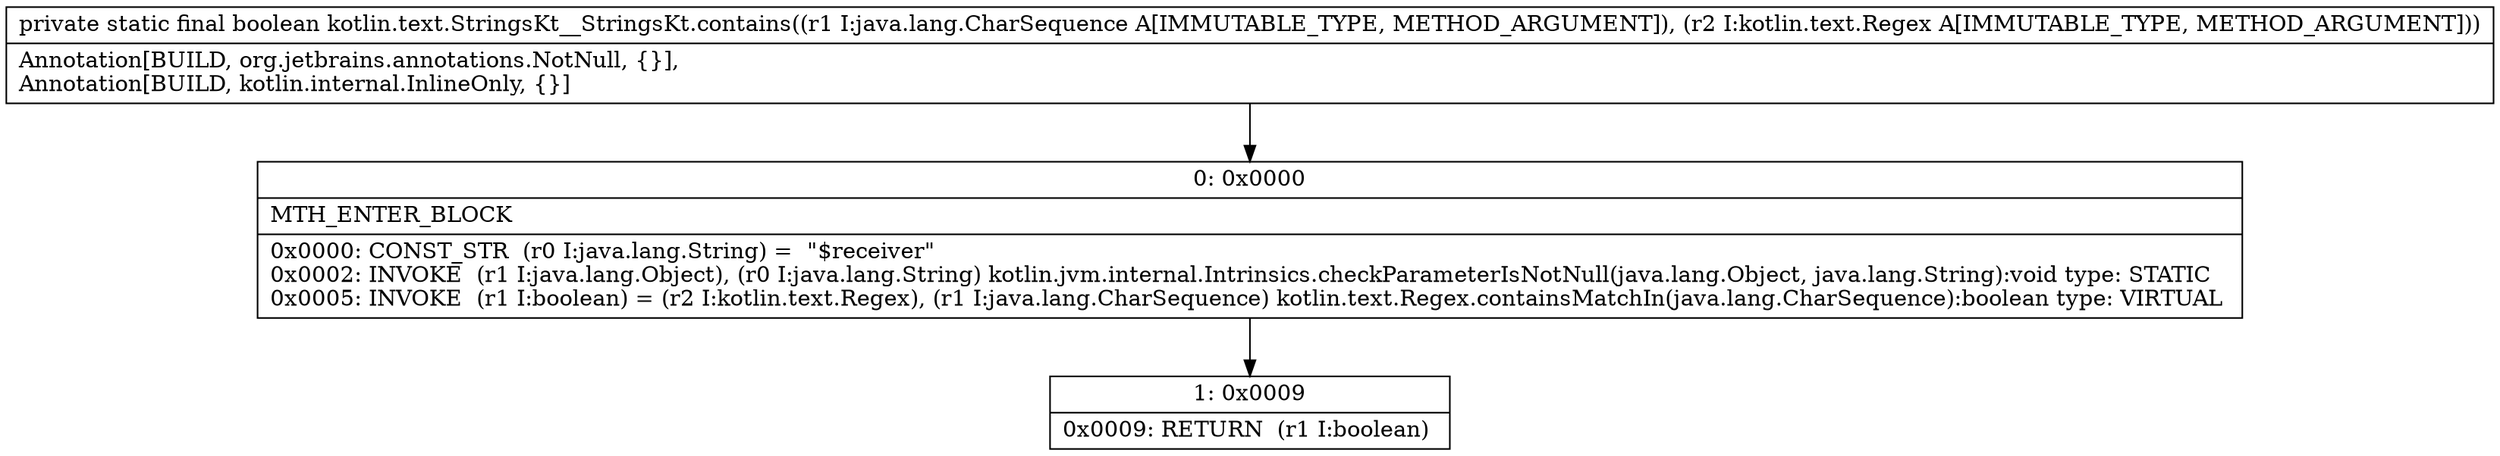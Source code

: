 digraph "CFG forkotlin.text.StringsKt__StringsKt.contains(Ljava\/lang\/CharSequence;Lkotlin\/text\/Regex;)Z" {
Node_0 [shape=record,label="{0\:\ 0x0000|MTH_ENTER_BLOCK\l|0x0000: CONST_STR  (r0 I:java.lang.String) =  \"$receiver\" \l0x0002: INVOKE  (r1 I:java.lang.Object), (r0 I:java.lang.String) kotlin.jvm.internal.Intrinsics.checkParameterIsNotNull(java.lang.Object, java.lang.String):void type: STATIC \l0x0005: INVOKE  (r1 I:boolean) = (r2 I:kotlin.text.Regex), (r1 I:java.lang.CharSequence) kotlin.text.Regex.containsMatchIn(java.lang.CharSequence):boolean type: VIRTUAL \l}"];
Node_1 [shape=record,label="{1\:\ 0x0009|0x0009: RETURN  (r1 I:boolean) \l}"];
MethodNode[shape=record,label="{private static final boolean kotlin.text.StringsKt__StringsKt.contains((r1 I:java.lang.CharSequence A[IMMUTABLE_TYPE, METHOD_ARGUMENT]), (r2 I:kotlin.text.Regex A[IMMUTABLE_TYPE, METHOD_ARGUMENT]))  | Annotation[BUILD, org.jetbrains.annotations.NotNull, \{\}], \lAnnotation[BUILD, kotlin.internal.InlineOnly, \{\}]\l}"];
MethodNode -> Node_0;
Node_0 -> Node_1;
}

